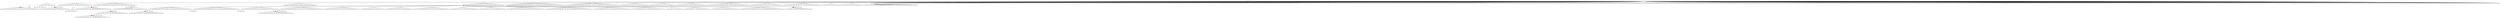 digraph g {
	"54" -> "55";
	"55" [color=indianred1, style=filled, label="18"];
	"53" -> "54";
	"54" [label="30"];
	"53" -> "56";
	"56" [label="5"];
	"50" -> "51";
	"51" [color=indianred1, style=filled, label="21"];
	"49" -> "50";
	"50" [label="12"];
	"46" -> "47";
	"47" [label="6"];
	"45" -> "46";
	"46" [label="34"];
	"45" -> "48";
	"48" [color=indianred1, style=filled, label="33"];
	"44" -> "45";
	"45" [label="45"];
	"39" -> "40";
	"40" [label="29"];
	"33" -> "34";
	"34" [color=indianred1, style=filled, label="3"];
	"32" -> "33";
	"33" [label="36"];
	"31" -> "32";
	"32" [color=indianred1, style=filled, label="40"];
	"30" -> "31";
	"31" [label="3"];
	"27" -> "28";
	"28" [color=indianred1, style=filled, label="19"];
	"26" -> "27";
	"27" [label="2"];
	"18" -> "19";
	"19" [label="10"];
	"16" -> "17";
	"17" [label="17"];
	"11" -> "12";
	"12" [color=indianred1, style=filled, label="9"];
	"10" -> "11";
	"11" [label="16"];
	"5" -> "6";
	"6" [label="43"];
	"5" -> "7";
	"7" [label="22"];
	"5" -> "8";
	"8" [label="11"];
	"5" -> "9";
	"9" [label="27"];
	"5" -> "10";
	"10" [label="9"];
	"5" -> "13";
	"13" [label="48"];
	"5" -> "14";
	"14" [label="35"];
	"5" -> "15";
	"15" [label="20"];
	"5" -> "16";
	"16" [label="47"];
	"5" -> "18";
	"18" [label="39"];
	"5" -> "20";
	"20" [label="25"];
	"5" -> "21";
	"21" [label="42"];
	"5" -> "22";
	"22" [label="50"];
	"5" -> "23";
	"23" [label="1"];
	"5" -> "24";
	"24" [label="32"];
	"5" -> "25";
	"25" [label="24"];
	"5" -> "26";
	"26" [label="19"];
	"5" -> "29";
	"29" [label="8"];
	"5" -> "30";
	"30" [label="40"];
	"4" -> "5";
	"5" [color=indianred1, style=filled, label="14"];
	"2" -> "3";
	"3" [color=indianred1, style=filled, label="44"];
	"1" -> "2";
	"2" [label="13"];
	"0" -> "1";
	"1" [label="44"];
	"0" -> "4";
	"4" [label="14"];
	"0" -> "35";
	"35" [label="37"];
	"0" -> "36";
	"36" [label="46"];
	"0" -> "37";
	"37" [label="4"];
	"0" -> "38";
	"38" [label="38"];
	"0" -> "39";
	"39" [label="31"];
	"0" -> "41";
	"41" [label="49"];
	"0" -> "42";
	"42" [label="23"];
	"0" -> "43";
	"43" [label="28"];
	"0" -> "44";
	"44" [label="33"];
	"0" -> "49";
	"49" [label="21"];
	"0" -> "52";
	"52" [label="26"];
	"0" -> "53";
	"53" [label="18"];
	"0" -> "57";
	"57" [label="41"];
	"0" -> "58";
	"58" [label="15"];
	"0" -> "59";
	"59" [label="7"];
	"0" [label="germline"];
	"0" -> "cell1";
	"cell1" [shape=box];
	"32" -> "cell2";
	"cell2" [shape=box];
	"21" -> "cell3";
	"cell3" [shape=box];
	"13" -> "cell4";
	"cell4" [shape=box];
	"25" -> "cell5";
	"cell5" [shape=box];
	"0" -> "cell6";
	"cell6" [shape=box];
	"1" -> "cell7";
	"cell7" [shape=box];
	"0" -> "cell8";
	"cell8" [shape=box];
	"10" -> "cell9";
	"cell9" [shape=box];
	"20" -> "cell10";
	"cell10" [shape=box];
	"0" -> "cell11";
	"cell11" [shape=box];
	"38" -> "cell12";
	"cell12" [shape=box];
	"15" -> "cell13";
	"cell13" [shape=box];
	"0" -> "cell14";
	"cell14" [shape=box];
	"0" -> "cell15";
	"cell15" [shape=box];
	"0" -> "cell16";
	"cell16" [shape=box];
	"9" -> "cell17";
	"cell17" [shape=box];
	"0" -> "cell18";
	"cell18" [shape=box];
	"0" -> "cell19";
	"cell19" [shape=box];
	"22" -> "cell20";
	"cell20" [shape=box];
	"0" -> "cell21";
	"cell21" [shape=box];
	"0" -> "cell22";
	"cell22" [shape=box];
	"58" -> "cell23";
	"cell23" [shape=box];
	"10" -> "cell24";
	"cell24" [shape=box];
	"50" -> "cell25";
	"cell25" [shape=box];
	"0" -> "cell26";
	"cell26" [shape=box];
	"0" -> "cell27";
	"cell27" [shape=box];
	"38" -> "cell28";
	"cell28" [shape=box];
	"24" -> "cell29";
	"cell29" [shape=box];
	"0" -> "cell30";
	"cell30" [shape=box];
	"3" -> "cell31";
	"cell31" [shape=box];
	"16" -> "cell32";
	"cell32" [shape=box];
	"21" -> "cell33";
	"cell33" [shape=box];
	"0" -> "cell34";
	"cell34" [shape=box];
	"20" -> "cell35";
	"cell35" [shape=box];
	"0" -> "cell36";
	"cell36" [shape=box];
	"0" -> "cell37";
	"cell37" [shape=box];
	"0" -> "cell38";
	"cell38" [shape=box];
	"0" -> "cell39";
	"cell39" [shape=box];
	"23" -> "cell40";
	"cell40" [shape=box];
	"53" -> "cell41";
	"cell41" [shape=box];
	"0" -> "cell42";
	"cell42" [shape=box];
	"0" -> "cell43";
	"cell43" [shape=box];
	"21" -> "cell44";
	"cell44" [shape=box];
	"0" -> "cell45";
	"cell45" [shape=box];
	"0" -> "cell46";
	"cell46" [shape=box];
	"26" -> "cell47";
	"cell47" [shape=box];
	"41" -> "cell48";
	"cell48" [shape=box];
	"25" -> "cell49";
	"cell49" [shape=box];
	"0" -> "cell50";
	"cell50" [shape=box];
	"0" -> "cell51";
	"cell51" [shape=box];
	"1" -> "cell52";
	"cell52" [shape=box];
	"0" -> "cell53";
	"cell53" [shape=box];
	"37" -> "cell54";
	"cell54" [shape=box];
	"0" -> "cell55";
	"cell55" [shape=box];
	"0" -> "cell56";
	"cell56" [shape=box];
	"9" -> "cell57";
	"cell57" [shape=box];
	"0" -> "cell58";
	"cell58" [shape=box];
	"51" -> "cell59";
	"cell59" [shape=box];
	"41" -> "cell60";
	"cell60" [shape=box];
	"15" -> "cell61";
	"cell61" [shape=box];
	"0" -> "cell62";
	"cell62" [shape=box];
	"0" -> "cell63";
	"cell63" [shape=box];
	"14" -> "cell64";
	"cell64" [shape=box];
	"55" -> "cell65";
	"cell65" [shape=box];
	"0" -> "cell66";
	"cell66" [shape=box];
	"0" -> "cell67";
	"cell67" [shape=box];
	"14" -> "cell68";
	"cell68" [shape=box];
	"0" -> "cell69";
	"cell69" [shape=box];
	"16" -> "cell70";
	"cell70" [shape=box];
	"6" -> "cell71";
	"cell71" [shape=box];
	"14" -> "cell72";
	"cell72" [shape=box];
	"20" -> "cell73";
	"cell73" [shape=box];
	"16" -> "cell74";
	"cell74" [shape=box];
	"30" -> "cell75";
	"cell75" [shape=box];
	"0" -> "cell76";
	"cell76" [shape=box];
	"0" -> "cell77";
	"cell77" [shape=box];
	"48" -> "cell78";
	"cell78" [shape=box];
	"0" -> "cell79";
	"cell79" [shape=box];
	"8" -> "cell80";
	"cell80" [shape=box];
	"0" -> "cell81";
	"cell81" [shape=box];
	"24" -> "cell82";
	"cell82" [shape=box];
	"0" -> "cell83";
	"cell83" [shape=box];
	"9" -> "cell84";
	"cell84" [shape=box];
	"0" -> "cell85";
	"cell85" [shape=box];
	"0" -> "cell86";
	"cell86" [shape=box];
	"36" -> "cell87";
	"cell87" [shape=box];
	"25" -> "cell88";
	"cell88" [shape=box];
	"15" -> "cell89";
	"cell89" [shape=box];
	"0" -> "cell90";
	"cell90" [shape=box];
	"0" -> "cell91";
	"cell91" [shape=box];
	"0" -> "cell92";
	"cell92" [shape=box];
	"0" -> "cell93";
	"cell93" [shape=box];
	"0" -> "cell94";
	"cell94" [shape=box];
	"0" -> "cell95";
	"cell95" [shape=box];
	"0" -> "cell96";
	"cell96" [shape=box];
	"0" -> "cell97";
	"cell97" [shape=box];
	"11" -> "cell98";
	"cell98" [shape=box];
	"25" -> "cell99";
	"cell99" [shape=box];
	"0" -> "cell100";
	"cell100" [shape=box];
	"20" -> "cell101";
	"cell101" [shape=box];
	"0" -> "cell102";
	"cell102" [shape=box];
	"8" -> "cell103";
	"cell103" [shape=box];
	"0" -> "cell104";
	"cell104" [shape=box];
	"55" -> "cell105";
	"cell105" [shape=box];
	"7" -> "cell106";
	"cell106" [shape=box];
	"13" -> "cell107";
	"cell107" [shape=box];
	"8" -> "cell108";
	"cell108" [shape=box];
	"0" -> "cell109";
	"cell109" [shape=box];
	"0" -> "cell110";
	"cell110" [shape=box];
	"0" -> "cell111";
	"cell111" [shape=box];
	"0" -> "cell112";
	"cell112" [shape=box];
	"0" -> "cell113";
	"cell113" [shape=box];
	"44" -> "cell114";
	"cell114" [shape=box];
	"41" -> "cell115";
	"cell115" [shape=box];
	"24" -> "cell116";
	"cell116" [shape=box];
	"19" -> "cell117";
	"cell117" [shape=box];
	"41" -> "cell118";
	"cell118" [shape=box];
	"30" -> "cell119";
	"cell119" [shape=box];
	"0" -> "cell120";
	"cell120" [shape=box];
	"36" -> "cell121";
	"cell121" [shape=box];
	"0" -> "cell122";
	"cell122" [shape=box];
	"26" -> "cell123";
	"cell123" [shape=box];
	"0" -> "cell124";
	"cell124" [shape=box];
	"0" -> "cell125";
	"cell125" [shape=box];
	"0" -> "cell126";
	"cell126" [shape=box];
	"0" -> "cell127";
	"cell127" [shape=box];
	"52" -> "cell128";
	"cell128" [shape=box];
	"0" -> "cell129";
	"cell129" [shape=box];
	"22" -> "cell130";
	"cell130" [shape=box];
	"15" -> "cell131";
	"cell131" [shape=box];
	"0" -> "cell132";
	"cell132" [shape=box];
	"0" -> "cell133";
	"cell133" [shape=box];
	"0" -> "cell134";
	"cell134" [shape=box];
	"0" -> "cell135";
	"cell135" [shape=box];
	"18" -> "cell136";
	"cell136" [shape=box];
	"18" -> "cell137";
	"cell137" [shape=box];
	"0" -> "cell138";
	"cell138" [shape=box];
	"37" -> "cell139";
	"cell139" [shape=box];
	"0" -> "cell140";
	"cell140" [shape=box];
	"28" -> "cell141";
	"cell141" [shape=box];
	"0" -> "cell142";
	"cell142" [shape=box];
	"59" -> "cell143";
	"cell143" [shape=box];
	"6" -> "cell144";
	"cell144" [shape=box];
	"55" -> "cell145";
	"cell145" [shape=box];
	"2" -> "cell146";
	"cell146" [shape=box];
	"0" -> "cell147";
	"cell147" [shape=box];
	"10" -> "cell148";
	"cell148" [shape=box];
	"43" -> "cell149";
	"cell149" [shape=box];
	"0" -> "cell150";
	"cell150" [shape=box];
	"38" -> "cell151";
	"cell151" [shape=box];
	"17" -> "cell152";
	"cell152" [shape=box];
	"51" -> "cell153";
	"cell153" [shape=box];
	"38" -> "cell154";
	"cell154" [shape=box];
	"0" -> "cell155";
	"cell155" [shape=box];
	"0" -> "cell156";
	"cell156" [shape=box];
	"0" -> "cell157";
	"cell157" [shape=box];
	"11" -> "cell158";
	"cell158" [shape=box];
	"0" -> "cell159";
	"cell159" [shape=box];
	"0" -> "cell160";
	"cell160" [shape=box];
	"0" -> "cell161";
	"cell161" [shape=box];
	"0" -> "cell162";
	"cell162" [shape=box];
	"51" -> "cell163";
	"cell163" [shape=box];
	"0" -> "cell164";
	"cell164" [shape=box];
	"39" -> "cell165";
	"cell165" [shape=box];
	"0" -> "cell166";
	"cell166" [shape=box];
	"16" -> "cell167";
	"cell167" [shape=box];
	"58" -> "cell168";
	"cell168" [shape=box];
	"0" -> "cell169";
	"cell169" [shape=box];
	"0" -> "cell170";
	"cell170" [shape=box];
	"0" -> "cell171";
	"cell171" [shape=box];
	"30" -> "cell172";
	"cell172" [shape=box];
	"25" -> "cell173";
	"cell173" [shape=box];
	"18" -> "cell174";
	"cell174" [shape=box];
	"0" -> "cell175";
	"cell175" [shape=box];
	"0" -> "cell176";
	"cell176" [shape=box];
	"22" -> "cell177";
	"cell177" [shape=box];
	"0" -> "cell178";
	"cell178" [shape=box];
	"35" -> "cell179";
	"cell179" [shape=box];
	"45" -> "cell180";
	"cell180" [shape=box];
	"0" -> "cell181";
	"cell181" [shape=box];
	"0" -> "cell182";
	"cell182" [shape=box];
	"43" -> "cell183";
	"cell183" [shape=box];
	"36" -> "cell184";
	"cell184" [shape=box];
	"0" -> "cell185";
	"cell185" [shape=box];
	"0" -> "cell186";
	"cell186" [shape=box];
	"0" -> "cell187";
	"cell187" [shape=box];
	"42" -> "cell188";
	"cell188" [shape=box];
	"28" -> "cell189";
	"cell189" [shape=box];
	"0" -> "cell190";
	"cell190" [shape=box];
	"0" -> "cell191";
	"cell191" [shape=box];
	"0" -> "cell192";
	"cell192" [shape=box];
	"0" -> "cell193";
	"cell193" [shape=box];
	"0" -> "cell194";
	"cell194" [shape=box];
	"0" -> "cell195";
	"cell195" [shape=box];
	"0" -> "cell196";
	"cell196" [shape=box];
	"0" -> "cell197";
	"cell197" [shape=box];
	"49" -> "cell198";
	"cell198" [shape=box];
	"10" -> "cell199";
	"cell199" [shape=box];
	"9" -> "cell200";
	"cell200" [shape=box];
	"4" -> "cell201";
	"cell201" [shape=box];
	"0" -> "cell202";
	"cell202" [shape=box];
	"0" -> "cell203";
	"cell203" [shape=box];
	"0" -> "cell204";
	"cell204" [shape=box];
	"0" -> "cell205";
	"cell205" [shape=box];
	"0" -> "cell206";
	"cell206" [shape=box];
	"41" -> "cell207";
	"cell207" [shape=box];
	"34" -> "cell208";
	"cell208" [shape=box];
	"0" -> "cell209";
	"cell209" [shape=box];
	"0" -> "cell210";
	"cell210" [shape=box];
	"14" -> "cell211";
	"cell211" [shape=box];
	"0" -> "cell212";
	"cell212" [shape=box];
	"59" -> "cell213";
	"cell213" [shape=box];
	"43" -> "cell214";
	"cell214" [shape=box];
	"0" -> "cell215";
	"cell215" [shape=box];
	"10" -> "cell216";
	"cell216" [shape=box];
	"0" -> "cell217";
	"cell217" [shape=box];
	"35" -> "cell218";
	"cell218" [shape=box];
	"55" -> "cell219";
	"cell219" [shape=box];
	"18" -> "cell220";
	"cell220" [shape=box];
	"0" -> "cell221";
	"cell221" [shape=box];
	"14" -> "cell222";
	"cell222" [shape=box];
	"0" -> "cell223";
	"cell223" [shape=box];
	"29" -> "cell224";
	"cell224" [shape=box];
	"0" -> "cell225";
	"cell225" [shape=box];
	"0" -> "cell226";
	"cell226" [shape=box];
	"6" -> "cell227";
	"cell227" [shape=box];
	"43" -> "cell228";
	"cell228" [shape=box];
	"20" -> "cell229";
	"cell229" [shape=box];
	"0" -> "cell230";
	"cell230" [shape=box];
	"10" -> "cell231";
	"cell231" [shape=box];
	"0" -> "cell232";
	"cell232" [shape=box];
	"6" -> "cell233";
	"cell233" [shape=box];
	"0" -> "cell234";
	"cell234" [shape=box];
	"0" -> "cell235";
	"cell235" [shape=box];
	"52" -> "cell236";
	"cell236" [shape=box];
	"8" -> "cell237";
	"cell237" [shape=box];
	"0" -> "cell238";
	"cell238" [shape=box];
	"0" -> "cell239";
	"cell239" [shape=box];
	"0" -> "cell240";
	"cell240" [shape=box];
	"0" -> "cell241";
	"cell241" [shape=box];
	"0" -> "cell242";
	"cell242" [shape=box];
	"48" -> "cell243";
	"cell243" [shape=box];
	"47" -> "cell244";
	"cell244" [shape=box];
	"15" -> "cell245";
	"cell245" [shape=box];
	"39" -> "cell246";
	"cell246" [shape=box];
	"0" -> "cell247";
	"cell247" [shape=box];
	"0" -> "cell248";
	"cell248" [shape=box];
	"57" -> "cell249";
	"cell249" [shape=box];
	"59" -> "cell250";
	"cell250" [shape=box];
	"0" -> "cell251";
	"cell251" [shape=box];
	"50" -> "cell252";
	"cell252" [shape=box];
	"0" -> "cell253";
	"cell253" [shape=box];
	"53" -> "cell254";
	"cell254" [shape=box];
	"0" -> "cell255";
	"cell255" [shape=box];
	"0" -> "cell256";
	"cell256" [shape=box];
	"8" -> "cell257";
	"cell257" [shape=box];
	"34" -> "cell258";
	"cell258" [shape=box];
	"0" -> "cell259";
	"cell259" [shape=box];
	"58" -> "cell260";
	"cell260" [shape=box];
	"0" -> "cell261";
	"cell261" [shape=box];
	"0" -> "cell262";
	"cell262" [shape=box];
	"0" -> "cell263";
	"cell263" [shape=box];
	"0" -> "cell264";
	"cell264" [shape=box];
	"0" -> "cell265";
	"cell265" [shape=box];
	"52" -> "cell266";
	"cell266" [shape=box];
	"30" -> "cell267";
	"cell267" [shape=box];
	"0" -> "cell268";
	"cell268" [shape=box];
	"0" -> "cell269";
	"cell269" [shape=box];
	"0" -> "cell270";
	"cell270" [shape=box];
	"0" -> "cell271";
	"cell271" [shape=box];
	"0" -> "cell272";
	"cell272" [shape=box];
	"0" -> "cell273";
	"cell273" [shape=box];
	"0" -> "cell274";
	"cell274" [shape=box];
	"52" -> "cell275";
	"cell275" [shape=box];
	"0" -> "cell276";
	"cell276" [shape=box];
	"0" -> "cell277";
	"cell277" [shape=box];
	"0" -> "cell278";
	"cell278" [shape=box];
	"0" -> "cell279";
	"cell279" [shape=box];
	"0" -> "cell280";
	"cell280" [shape=box];
	"35" -> "cell281";
	"cell281" [shape=box];
	"0" -> "cell282";
	"cell282" [shape=box];
	"0" -> "cell283";
	"cell283" [shape=box];
	"44" -> "cell284";
	"cell284" [shape=box];
	"0" -> "cell285";
	"cell285" [shape=box];
	"52" -> "cell286";
	"cell286" [shape=box];
	"41" -> "cell287";
	"cell287" [shape=box];
	"4" -> "cell288";
	"cell288" [shape=box];
	"24" -> "cell289";
	"cell289" [shape=box];
	"0" -> "cell290";
	"cell290" [shape=box];
	"0" -> "cell291";
	"cell291" [shape=box];
	"32" -> "cell292";
	"cell292" [shape=box];
	"58" -> "cell293";
	"cell293" [shape=box];
	"0" -> "cell294";
	"cell294" [shape=box];
	"0" -> "cell295";
	"cell295" [shape=box];
	"0" -> "cell296";
	"cell296" [shape=box];
	"55" -> "cell297";
	"cell297" [shape=box];
	"21" -> "cell298";
	"cell298" [shape=box];
	"0" -> "cell299";
	"cell299" [shape=box];
	"0" -> "cell300";
	"cell300" [shape=box];
	"49" -> "cell301";
	"cell301" [shape=box];
	"0" -> "cell302";
	"cell302" [shape=box];
	"0" -> "cell303";
	"cell303" [shape=box];
	"38" -> "cell304";
	"cell304" [shape=box];
	"51" -> "cell305";
	"cell305" [shape=box];
	"56" -> "cell306";
	"cell306" [shape=box];
	"0" -> "cell307";
	"cell307" [shape=box];
	"0" -> "cell308";
	"cell308" [shape=box];
	"9" -> "cell309";
	"cell309" [shape=box];
	"0" -> "cell310";
	"cell310" [shape=box];
	"0" -> "cell311";
	"cell311" [shape=box];
	"27" -> "cell312";
	"cell312" [shape=box];
	"58" -> "cell313";
	"cell313" [shape=box];
	"36" -> "cell314";
	"cell314" [shape=box];
	"0" -> "cell315";
	"cell315" [shape=box];
	"0" -> "cell316";
	"cell316" [shape=box];
	"0" -> "cell317";
	"cell317" [shape=box];
	"48" -> "cell318";
	"cell318" [shape=box];
	"56" -> "cell319";
	"cell319" [shape=box];
	"0" -> "cell320";
	"cell320" [shape=box];
	"18" -> "cell321";
	"cell321" [shape=box];
	"0" -> "cell322";
	"cell322" [shape=box];
	"0" -> "cell323";
	"cell323" [shape=box];
	"0" -> "cell324";
	"cell324" [shape=box];
	"3" -> "cell325";
	"cell325" [shape=box];
	"0" -> "cell326";
	"cell326" [shape=box];
	"30" -> "cell327";
	"cell327" [shape=box];
	"0" -> "cell328";
	"cell328" [shape=box];
	"58" -> "cell329";
	"cell329" [shape=box];
	"44" -> "cell330";
	"cell330" [shape=box];
	"29" -> "cell331";
	"cell331" [shape=box];
	"22" -> "cell332";
	"cell332" [shape=box];
	"0" -> "cell333";
	"cell333" [shape=box];
	"22" -> "cell334";
	"cell334" [shape=box];
	"0" -> "cell335";
	"cell335" [shape=box];
	"3" -> "cell336";
	"cell336" [shape=box];
	"0" -> "cell337";
	"cell337" [shape=box];
	"0" -> "cell338";
	"cell338" [shape=box];
	"0" -> "cell339";
	"cell339" [shape=box];
	"0" -> "cell340";
	"cell340" [shape=box];
	"0" -> "cell341";
	"cell341" [shape=box];
	"0" -> "cell342";
	"cell342" [shape=box];
	"0" -> "cell343";
	"cell343" [shape=box];
	"0" -> "cell344";
	"cell344" [shape=box];
	"0" -> "cell345";
	"cell345" [shape=box];
	"0" -> "cell346";
	"cell346" [shape=box];
	"15" -> "cell347";
	"cell347" [shape=box];
	"0" -> "cell348";
	"cell348" [shape=box];
	"21" -> "cell349";
	"cell349" [shape=box];
	"0" -> "cell350";
	"cell350" [shape=box];
	"13" -> "cell351";
	"cell351" [shape=box];
	"29" -> "cell352";
	"cell352" [shape=box];
	"48" -> "cell353";
	"cell353" [shape=box];
	"0" -> "cell354";
	"cell354" [shape=box];
	"0" -> "cell355";
	"cell355" [shape=box];
	"0" -> "cell356";
	"cell356" [shape=box];
	"20" -> "cell357";
	"cell357" [shape=box];
	"0" -> "cell358";
	"cell358" [shape=box];
	"27" -> "cell359";
	"cell359" [shape=box];
	"0" -> "cell360";
	"cell360" [shape=box];
	"0" -> "cell361";
	"cell361" [shape=box];
	"0" -> "cell362";
	"cell362" [shape=box];
	"0" -> "cell363";
	"cell363" [shape=box];
	"0" -> "cell364";
	"cell364" [shape=box];
	"35" -> "cell365";
	"cell365" [shape=box];
	"49" -> "cell366";
	"cell366" [shape=box];
	"0" -> "cell367";
	"cell367" [shape=box];
	"0" -> "cell368";
	"cell368" [shape=box];
	"0" -> "cell369";
	"cell369" [shape=box];
	"48" -> "cell370";
	"cell370" [shape=box];
	"55" -> "cell371";
	"cell371" [shape=box];
	"35" -> "cell372";
	"cell372" [shape=box];
	"49" -> "cell373";
	"cell373" [shape=box];
	"0" -> "cell374";
	"cell374" [shape=box];
	"45" -> "cell375";
	"cell375" [shape=box];
	"55" -> "cell376";
	"cell376" [shape=box];
	"0" -> "cell377";
	"cell377" [shape=box];
	"0" -> "cell378";
	"cell378" [shape=box];
	"0" -> "cell379";
	"cell379" [shape=box];
	"0" -> "cell380";
	"cell380" [shape=box];
	"0" -> "cell381";
	"cell381" [shape=box];
	"0" -> "cell382";
	"cell382" [shape=box];
	"0" -> "cell383";
	"cell383" [shape=box];
	"0" -> "cell384";
	"cell384" [shape=box];
	"0" -> "cell385";
	"cell385" [shape=box];
	"33" -> "cell386";
	"cell386" [shape=box];
	"0" -> "cell387";
	"cell387" [shape=box];
	"6" -> "cell388";
	"cell388" [shape=box];
	"0" -> "cell389";
	"cell389" [shape=box];
	"49" -> "cell390";
	"cell390" [shape=box];
	"0" -> "cell391";
	"cell391" [shape=box];
	"0" -> "cell392";
	"cell392" [shape=box];
	"0" -> "cell393";
	"cell393" [shape=box];
	"0" -> "cell394";
	"cell394" [shape=box];
	"0" -> "cell395";
	"cell395" [shape=box];
	"0" -> "cell396";
	"cell396" [shape=box];
	"0" -> "cell397";
	"cell397" [shape=box];
	"18" -> "cell398";
	"cell398" [shape=box];
	"0" -> "cell399";
	"cell399" [shape=box];
	"0" -> "cell400";
	"cell400" [shape=box];
	"51" -> "cell401";
	"cell401" [shape=box];
	"3" -> "cell402";
	"cell402" [shape=box];
	"29" -> "cell403";
	"cell403" [shape=box];
	"9" -> "cell404";
	"cell404" [shape=box];
	"0" -> "cell405";
	"cell405" [shape=box];
	"12" -> "cell406";
	"cell406" [shape=box];
	"37" -> "cell407";
	"cell407" [shape=box];
	"0" -> "cell408";
	"cell408" [shape=box];
	"0" -> "cell409";
	"cell409" [shape=box];
	"0" -> "cell410";
	"cell410" [shape=box];
	"48" -> "cell411";
	"cell411" [shape=box];
	"6" -> "cell412";
	"cell412" [shape=box];
	"0" -> "cell413";
	"cell413" [shape=box];
	"38" -> "cell414";
	"cell414" [shape=box];
	"0" -> "cell415";
	"cell415" [shape=box];
	"18" -> "cell416";
	"cell416" [shape=box];
	"0" -> "cell417";
	"cell417" [shape=box];
	"15" -> "cell418";
	"cell418" [shape=box];
	"53" -> "cell419";
	"cell419" [shape=box];
	"0" -> "cell420";
	"cell420" [shape=box];
	"0" -> "cell421";
	"cell421" [shape=box];
	"0" -> "cell422";
	"cell422" [shape=box];
	"1" -> "cell423";
	"cell423" [shape=box];
	"0" -> "cell424";
	"cell424" [shape=box];
	"0" -> "cell425";
	"cell425" [shape=box];
	"0" -> "cell426";
	"cell426" [shape=box];
	"0" -> "cell427";
	"cell427" [shape=box];
	"0" -> "cell428";
	"cell428" [shape=box];
	"0" -> "cell429";
	"cell429" [shape=box];
	"16" -> "cell430";
	"cell430" [shape=box];
	"0" -> "cell431";
	"cell431" [shape=box];
	"0" -> "cell432";
	"cell432" [shape=box];
	"35" -> "cell433";
	"cell433" [shape=box];
	"16" -> "cell434";
	"cell434" [shape=box];
	"0" -> "cell435";
	"cell435" [shape=box];
	"35" -> "cell436";
	"cell436" [shape=box];
	"59" -> "cell437";
	"cell437" [shape=box];
	"1" -> "cell438";
	"cell438" [shape=box];
	"0" -> "cell439";
	"cell439" [shape=box];
	"0" -> "cell440";
	"cell440" [shape=box];
	"43" -> "cell441";
	"cell441" [shape=box];
	"0" -> "cell442";
	"cell442" [shape=box];
	"0" -> "cell443";
	"cell443" [shape=box];
	"8" -> "cell444";
	"cell444" [shape=box];
	"3" -> "cell445";
	"cell445" [shape=box];
	"0" -> "cell446";
	"cell446" [shape=box];
	"34" -> "cell447";
	"cell447" [shape=box];
	"0" -> "cell448";
	"cell448" [shape=box];
	"57" -> "cell449";
	"cell449" [shape=box];
	"41" -> "cell450";
	"cell450" [shape=box];
	"43" -> "cell451";
	"cell451" [shape=box];
	"36" -> "cell452";
	"cell452" [shape=box];
	"42" -> "cell453";
	"cell453" [shape=box];
	"43" -> "cell454";
	"cell454" [shape=box];
	"0" -> "cell455";
	"cell455" [shape=box];
	"7" -> "cell456";
	"cell456" [shape=box];
	"6" -> "cell457";
	"cell457" [shape=box];
	"26" -> "cell458";
	"cell458" [shape=box];
	"0" -> "cell459";
	"cell459" [shape=box];
	"35" -> "cell460";
	"cell460" [shape=box];
	"32" -> "cell461";
	"cell461" [shape=box];
	"0" -> "cell462";
	"cell462" [shape=box];
	"0" -> "cell463";
	"cell463" [shape=box];
	"0" -> "cell464";
	"cell464" [shape=box];
	"0" -> "cell465";
	"cell465" [shape=box];
	"0" -> "cell466";
	"cell466" [shape=box];
	"48" -> "cell467";
	"cell467" [shape=box];
	"41" -> "cell468";
	"cell468" [shape=box];
	"0" -> "cell469";
	"cell469" [shape=box];
	"57" -> "cell470";
	"cell470" [shape=box];
	"0" -> "cell471";
	"cell471" [shape=box];
	"0" -> "cell472";
	"cell472" [shape=box];
	"6" -> "cell473";
	"cell473" [shape=box];
	"0" -> "cell474";
	"cell474" [shape=box];
	"39" -> "cell475";
	"cell475" [shape=box];
	"51" -> "cell476";
	"cell476" [shape=box];
	"0" -> "cell477";
	"cell477" [shape=box];
	"12" -> "cell478";
	"cell478" [shape=box];
	"0" -> "cell479";
	"cell479" [shape=box];
	"12" -> "cell480";
	"cell480" [shape=box];
	"0" -> "cell481";
	"cell481" [shape=box];
	"42" -> "cell482";
	"cell482" [shape=box];
	"0" -> "cell483";
	"cell483" [shape=box];
	"15" -> "cell484";
	"cell484" [shape=box];
	"48" -> "cell485";
	"cell485" [shape=box];
	"0" -> "cell486";
	"cell486" [shape=box];
	"35" -> "cell487";
	"cell487" [shape=box];
	"29" -> "cell488";
	"cell488" [shape=box];
	"0" -> "cell489";
	"cell489" [shape=box];
	"7" -> "cell490";
	"cell490" [shape=box];
	"9" -> "cell491";
	"cell491" [shape=box];
	"10" -> "cell492";
	"cell492" [shape=box];
	"34" -> "cell493";
	"cell493" [shape=box];
	"34" -> "cell494";
	"cell494" [shape=box];
	"38" -> "cell495";
	"cell495" [shape=box];
	"0" -> "cell496";
	"cell496" [shape=box];
	"0" -> "cell497";
	"cell497" [shape=box];
	"19" -> "cell498";
	"cell498" [shape=box];
	"4" -> "cell499";
	"cell499" [shape=box];
	"0" -> "cell500";
	"cell500" [shape=box];
	"0" -> "cell501";
	"cell501" [shape=box];
	"44" -> "cell502";
	"cell502" [shape=box];
	"0" -> "cell503";
	"cell503" [shape=box];
	"38" -> "cell504";
	"cell504" [shape=box];
	"0" -> "cell505";
	"cell505" [shape=box];
	"0" -> "cell506";
	"cell506" [shape=box];
	"10" -> "cell507";
	"cell507" [shape=box];
	"0" -> "cell508";
	"cell508" [shape=box];
	"0" -> "cell509";
	"cell509" [shape=box];
	"13" -> "cell510";
	"cell510" [shape=box];
	"0" -> "cell511";
	"cell511" [shape=box];
	"0" -> "cell512";
	"cell512" [shape=box];
	"0" -> "cell513";
	"cell513" [shape=box];
	"9" -> "cell514";
	"cell514" [shape=box];
	"0" -> "cell515";
	"cell515" [shape=box];
	"8" -> "cell516";
	"cell516" [shape=box];
	"0" -> "cell517";
	"cell517" [shape=box];
	"0" -> "cell518";
	"cell518" [shape=box];
	"0" -> "cell519";
	"cell519" [shape=box];
	"0" -> "cell520";
	"cell520" [shape=box];
	"0" -> "cell521";
	"cell521" [shape=box];
	"36" -> "cell522";
	"cell522" [shape=box];
	"7" -> "cell523";
	"cell523" [shape=box];
	"1" -> "cell524";
	"cell524" [shape=box];
	"28" -> "cell525";
	"cell525" [shape=box];
	"0" -> "cell526";
	"cell526" [shape=box];
	"15" -> "cell527";
	"cell527" [shape=box];
	"0" -> "cell528";
	"cell528" [shape=box];
	"12" -> "cell529";
	"cell529" [shape=box];
	"4" -> "cell530";
	"cell530" [shape=box];
	"0" -> "cell531";
	"cell531" [shape=box];
	"9" -> "cell532";
	"cell532" [shape=box];
	"0" -> "cell533";
	"cell533" [shape=box];
	"7" -> "cell534";
	"cell534" [shape=box];
	"0" -> "cell535";
	"cell535" [shape=box];
	"0" -> "cell536";
	"cell536" [shape=box];
	"14" -> "cell537";
	"cell537" [shape=box];
	"0" -> "cell538";
	"cell538" [shape=box];
	"0" -> "cell539";
	"cell539" [shape=box];
	"0" -> "cell540";
	"cell540" [shape=box];
	"0" -> "cell541";
	"cell541" [shape=box];
	"47" -> "cell542";
	"cell542" [shape=box];
	"0" -> "cell543";
	"cell543" [shape=box];
	"0" -> "cell544";
	"cell544" [shape=box];
	"0" -> "cell545";
	"cell545" [shape=box];
	"21" -> "cell546";
	"cell546" [shape=box];
	"0" -> "cell547";
	"cell547" [shape=box];
	"0" -> "cell548";
	"cell548" [shape=box];
	"0" -> "cell549";
	"cell549" [shape=box];
	"0" -> "cell550";
	"cell550" [shape=box];
	"0" -> "cell551";
	"cell551" [shape=box];
	"0" -> "cell552";
	"cell552" [shape=box];
	"26" -> "cell553";
	"cell553" [shape=box];
	"24" -> "cell554";
	"cell554" [shape=box];
	"18" -> "cell555";
	"cell555" [shape=box];
	"0" -> "cell556";
	"cell556" [shape=box];
	"37" -> "cell557";
	"cell557" [shape=box];
	"0" -> "cell558";
	"cell558" [shape=box];
	"0" -> "cell559";
	"cell559" [shape=box];
	"0" -> "cell560";
	"cell560" [shape=box];
	"0" -> "cell561";
	"cell561" [shape=box];
	"29" -> "cell562";
	"cell562" [shape=box];
	"0" -> "cell563";
	"cell563" [shape=box];
	"8" -> "cell564";
	"cell564" [shape=box];
	"29" -> "cell565";
	"cell565" [shape=box];
	"20" -> "cell566";
	"cell566" [shape=box];
	"40" -> "cell567";
	"cell567" [shape=box];
	"0" -> "cell568";
	"cell568" [shape=box];
	"0" -> "cell569";
	"cell569" [shape=box];
	"0" -> "cell570";
	"cell570" [shape=box];
	"0" -> "cell571";
	"cell571" [shape=box];
	"0" -> "cell572";
	"cell572" [shape=box];
	"29" -> "cell573";
	"cell573" [shape=box];
	"55" -> "cell574";
	"cell574" [shape=box];
	"35" -> "cell575";
	"cell575" [shape=box];
	"0" -> "cell576";
	"cell576" [shape=box];
	"20" -> "cell577";
	"cell577" [shape=box];
	"40" -> "cell578";
	"cell578" [shape=box];
	"24" -> "cell579";
	"cell579" [shape=box];
	"0" -> "cell580";
	"cell580" [shape=box];
	"26" -> "cell581";
	"cell581" [shape=box];
	"48" -> "cell582";
	"cell582" [shape=box];
	"39" -> "cell583";
	"cell583" [shape=box];
	"0" -> "cell584";
	"cell584" [shape=box];
	"29" -> "cell585";
	"cell585" [shape=box];
	"0" -> "cell586";
	"cell586" [shape=box];
	"0" -> "cell587";
	"cell587" [shape=box];
	"0" -> "cell588";
	"cell588" [shape=box];
	"0" -> "cell589";
	"cell589" [shape=box];
	"0" -> "cell590";
	"cell590" [shape=box];
	"59" -> "cell591";
	"cell591" [shape=box];
	"0" -> "cell592";
	"cell592" [shape=box];
	"20" -> "cell593";
	"cell593" [shape=box];
	"26" -> "cell594";
	"cell594" [shape=box];
	"0" -> "cell595";
	"cell595" [shape=box];
	"0" -> "cell596";
	"cell596" [shape=box];
	"29" -> "cell597";
	"cell597" [shape=box];
	"0" -> "cell598";
	"cell598" [shape=box];
	"0" -> "cell599";
	"cell599" [shape=box];
	"0" -> "cell600";
	"cell600" [shape=box];
	"35" -> "cell601";
	"cell601" [shape=box];
	"0" -> "cell602";
	"cell602" [shape=box];
	"35" -> "cell603";
	"cell603" [shape=box];
	"0" -> "cell604";
	"cell604" [shape=box];
	"0" -> "cell605";
	"cell605" [shape=box];
	"0" -> "cell606";
	"cell606" [shape=box];
	"0" -> "cell607";
	"cell607" [shape=box];
	"0" -> "cell608";
	"cell608" [shape=box];
	"57" -> "cell609";
	"cell609" [shape=box];
	"9" -> "cell610";
	"cell610" [shape=box];
	"23" -> "cell611";
	"cell611" [shape=box];
	"9" -> "cell612";
	"cell612" [shape=box];
	"57" -> "cell613";
	"cell613" [shape=box];
	"0" -> "cell614";
	"cell614" [shape=box];
	"58" -> "cell615";
	"cell615" [shape=box];
	"44" -> "cell616";
	"cell616" [shape=box];
	"0" -> "cell617";
	"cell617" [shape=box];
	"0" -> "cell618";
	"cell618" [shape=box];
	"10" -> "cell619";
	"cell619" [shape=box];
	"0" -> "cell620";
	"cell620" [shape=box];
	"0" -> "cell621";
	"cell621" [shape=box];
	"0" -> "cell622";
	"cell622" [shape=box];
	"0" -> "cell623";
	"cell623" [shape=box];
	"28" -> "cell624";
	"cell624" [shape=box];
	"35" -> "cell625";
	"cell625" [shape=box];
	"0" -> "cell626";
	"cell626" [shape=box];
	"0" -> "cell627";
	"cell627" [shape=box];
	"37" -> "cell628";
	"cell628" [shape=box];
	"16" -> "cell629";
	"cell629" [shape=box];
	"0" -> "cell630";
	"cell630" [shape=box];
	"0" -> "cell631";
	"cell631" [shape=box];
	"0" -> "cell632";
	"cell632" [shape=box];
	"0" -> "cell633";
	"cell633" [shape=box];
	"0" -> "cell634";
	"cell634" [shape=box];
	"4" -> "cell635";
	"cell635" [shape=box];
	"1" -> "cell636";
	"cell636" [shape=box];
	"0" -> "cell637";
	"cell637" [shape=box];
	"41" -> "cell638";
	"cell638" [shape=box];
	"29" -> "cell639";
	"cell639" [shape=box];
	"15" -> "cell640";
	"cell640" [shape=box];
	"0" -> "cell641";
	"cell641" [shape=box];
	"28" -> "cell642";
	"cell642" [shape=box];
	"0" -> "cell643";
	"cell643" [shape=box];
	"14" -> "cell644";
	"cell644" [shape=box];
	"0" -> "cell645";
	"cell645" [shape=box];
	"0" -> "cell646";
	"cell646" [shape=box];
	"0" -> "cell647";
	"cell647" [shape=box];
	"0" -> "cell648";
	"cell648" [shape=box];
	"0" -> "cell649";
	"cell649" [shape=box];
	"55" -> "cell650";
	"cell650" [shape=box];
	"0" -> "cell651";
	"cell651" [shape=box];
	"1" -> "cell652";
	"cell652" [shape=box];
	"32" -> "cell653";
	"cell653" [shape=box];
	"0" -> "cell654";
	"cell654" [shape=box];
	"25" -> "cell655";
	"cell655" [shape=box];
	"1" -> "cell656";
	"cell656" [shape=box];
	"35" -> "cell657";
	"cell657" [shape=box];
	"0" -> "cell658";
	"cell658" [shape=box];
	"0" -> "cell659";
	"cell659" [shape=box];
	"41" -> "cell660";
	"cell660" [shape=box];
	"30" -> "cell661";
	"cell661" [shape=box];
	"52" -> "cell662";
	"cell662" [shape=box];
	"0" -> "cell663";
	"cell663" [shape=box];
	"4" -> "cell664";
	"cell664" [shape=box];
	"1" -> "cell665";
	"cell665" [shape=box];
	"0" -> "cell666";
	"cell666" [shape=box];
	"28" -> "cell667";
	"cell667" [shape=box];
	"51" -> "cell668";
	"cell668" [shape=box];
	"24" -> "cell669";
	"cell669" [shape=box];
	"1" -> "cell670";
	"cell670" [shape=box];
	"58" -> "cell671";
	"cell671" [shape=box];
	"18" -> "cell672";
	"cell672" [shape=box];
	"0" -> "cell673";
	"cell673" [shape=box];
	"10" -> "cell674";
	"cell674" [shape=box];
	"24" -> "cell675";
	"cell675" [shape=box];
	"14" -> "cell676";
	"cell676" [shape=box];
	"36" -> "cell677";
	"cell677" [shape=box];
	"0" -> "cell678";
	"cell678" [shape=box];
	"0" -> "cell679";
	"cell679" [shape=box];
	"7" -> "cell680";
	"cell680" [shape=box];
	"21" -> "cell681";
	"cell681" [shape=box];
	"35" -> "cell682";
	"cell682" [shape=box];
	"20" -> "cell683";
	"cell683" [shape=box];
	"0" -> "cell684";
	"cell684" [shape=box];
	"25" -> "cell685";
	"cell685" [shape=box];
	"4" -> "cell686";
	"cell686" [shape=box];
	"0" -> "cell687";
	"cell687" [shape=box];
	"0" -> "cell688";
	"cell688" [shape=box];
	"42" -> "cell689";
	"cell689" [shape=box];
	"24" -> "cell690";
	"cell690" [shape=box];
	"35" -> "cell691";
	"cell691" [shape=box];
	"57" -> "cell692";
	"cell692" [shape=box];
	"14" -> "cell693";
	"cell693" [shape=box];
	"53" -> "cell694";
	"cell694" [shape=box];
	"0" -> "cell695";
	"cell695" [shape=box];
	"4" -> "cell696";
	"cell696" [shape=box];
	"6" -> "cell697";
	"cell697" [shape=box];
	"0" -> "cell698";
	"cell698" [shape=box];
	"0" -> "cell699";
	"cell699" [shape=box];
	"47" -> "cell700";
	"cell700" [shape=box];
	"0" -> "cell701";
	"cell701" [shape=box];
	"0" -> "cell702";
	"cell702" [shape=box];
	"0" -> "cell703";
	"cell703" [shape=box];
	"0" -> "cell704";
	"cell704" [shape=box];
	"0" -> "cell705";
	"cell705" [shape=box];
	"0" -> "cell706";
	"cell706" [shape=box];
	"0" -> "cell707";
	"cell707" [shape=box];
	"16" -> "cell708";
	"cell708" [shape=box];
	"0" -> "cell709";
	"cell709" [shape=box];
	"25" -> "cell710";
	"cell710" [shape=box];
	"0" -> "cell711";
	"cell711" [shape=box];
	"0" -> "cell712";
	"cell712" [shape=box];
	"0" -> "cell713";
	"cell713" [shape=box];
	"18" -> "cell714";
	"cell714" [shape=box];
	"0" -> "cell715";
	"cell715" [shape=box];
	"12" -> "cell716";
	"cell716" [shape=box];
	"0" -> "cell717";
	"cell717" [shape=box];
	"0" -> "cell718";
	"cell718" [shape=box];
	"0" -> "cell719";
	"cell719" [shape=box];
	"0" -> "cell720";
	"cell720" [shape=box];
	"0" -> "cell721";
	"cell721" [shape=box];
	"13" -> "cell722";
	"cell722" [shape=box];
	"49" -> "cell723";
	"cell723" [shape=box];
	"32" -> "cell724";
	"cell724" [shape=box];
	"57" -> "cell725";
	"cell725" [shape=box];
	"33" -> "cell726";
	"cell726" [shape=box];
	"4" -> "cell727";
	"cell727" [shape=box];
	"0" -> "cell728";
	"cell728" [shape=box];
	"52" -> "cell729";
	"cell729" [shape=box];
	"0" -> "cell730";
	"cell730" [shape=box];
	"0" -> "cell731";
	"cell731" [shape=box];
	"0" -> "cell732";
	"cell732" [shape=box];
	"0" -> "cell733";
	"cell733" [shape=box];
	"0" -> "cell734";
	"cell734" [shape=box];
	"6" -> "cell735";
	"cell735" [shape=box];
	"0" -> "cell736";
	"cell736" [shape=box];
	"0" -> "cell737";
	"cell737" [shape=box];
	"1" -> "cell738";
	"cell738" [shape=box];
	"33" -> "cell739";
	"cell739" [shape=box];
	"0" -> "cell740";
	"cell740" [shape=box];
	"0" -> "cell741";
	"cell741" [shape=box];
	"0" -> "cell742";
	"cell742" [shape=box];
	"48" -> "cell743";
	"cell743" [shape=box];
	"0" -> "cell744";
	"cell744" [shape=box];
	"18" -> "cell745";
	"cell745" [shape=box];
	"36" -> "cell746";
	"cell746" [shape=box];
	"0" -> "cell747";
	"cell747" [shape=box];
	"0" -> "cell748";
	"cell748" [shape=box];
	"37" -> "cell749";
	"cell749" [shape=box];
	"0" -> "cell750";
	"cell750" [shape=box];
	"0" -> "cell751";
	"cell751" [shape=box];
	"0" -> "cell752";
	"cell752" [shape=box];
	"0" -> "cell753";
	"cell753" [shape=box];
	"0" -> "cell754";
	"cell754" [shape=box];
	"0" -> "cell755";
	"cell755" [shape=box];
	"57" -> "cell756";
	"cell756" [shape=box];
	"41" -> "cell757";
	"cell757" [shape=box];
	"43" -> "cell758";
	"cell758" [shape=box];
	"0" -> "cell759";
	"cell759" [shape=box];
	"0" -> "cell760";
	"cell760" [shape=box];
	"4" -> "cell761";
	"cell761" [shape=box];
	"0" -> "cell762";
	"cell762" [shape=box];
	"0" -> "cell763";
	"cell763" [shape=box];
	"22" -> "cell764";
	"cell764" [shape=box];
	"37" -> "cell765";
	"cell765" [shape=box];
	"0" -> "cell766";
	"cell766" [shape=box];
	"0" -> "cell767";
	"cell767" [shape=box];
	"0" -> "cell768";
	"cell768" [shape=box];
	"0" -> "cell769";
	"cell769" [shape=box];
	"4" -> "cell770";
	"cell770" [shape=box];
	"37" -> "cell771";
	"cell771" [shape=box];
	"0" -> "cell772";
	"cell772" [shape=box];
	"0" -> "cell773";
	"cell773" [shape=box];
	"0" -> "cell774";
	"cell774" [shape=box];
	"32" -> "cell775";
	"cell775" [shape=box];
	"51" -> "cell776";
	"cell776" [shape=box];
	"0" -> "cell777";
	"cell777" [shape=box];
	"0" -> "cell778";
	"cell778" [shape=box];
	"0" -> "cell779";
	"cell779" [shape=box];
	"15" -> "cell780";
	"cell780" [shape=box];
	"0" -> "cell781";
	"cell781" [shape=box];
	"26" -> "cell782";
	"cell782" [shape=box];
	"32" -> "cell783";
	"cell783" [shape=box];
	"3" -> "cell784";
	"cell784" [shape=box];
	"0" -> "cell785";
	"cell785" [shape=box];
	"13" -> "cell786";
	"cell786" [shape=box];
	"0" -> "cell787";
	"cell787" [shape=box];
	"0" -> "cell788";
	"cell788" [shape=box];
	"0" -> "cell789";
	"cell789" [shape=box];
	"0" -> "cell790";
	"cell790" [shape=box];
	"0" -> "cell791";
	"cell791" [shape=box];
	"0" -> "cell792";
	"cell792" [shape=box];
	"22" -> "cell793";
	"cell793" [shape=box];
	"0" -> "cell794";
	"cell794" [shape=box];
	"39" -> "cell795";
	"cell795" [shape=box];
	"0" -> "cell796";
	"cell796" [shape=box];
	"0" -> "cell797";
	"cell797" [shape=box];
	"37" -> "cell798";
	"cell798" [shape=box];
	"59" -> "cell799";
	"cell799" [shape=box];
	"0" -> "cell800";
	"cell800" [shape=box];
	"34" -> "cell801";
	"cell801" [shape=box];
	"3" -> "cell802";
	"cell802" [shape=box];
	"49" -> "cell803";
	"cell803" [shape=box];
	"38" -> "cell804";
	"cell804" [shape=box];
	"0" -> "cell805";
	"cell805" [shape=box];
	"26" -> "cell806";
	"cell806" [shape=box];
	"36" -> "cell807";
	"cell807" [shape=box];
	"0" -> "cell808";
	"cell808" [shape=box];
	"0" -> "cell809";
	"cell809" [shape=box];
	"0" -> "cell810";
	"cell810" [shape=box];
	"4" -> "cell811";
	"cell811" [shape=box];
	"56" -> "cell812";
	"cell812" [shape=box];
	"43" -> "cell813";
	"cell813" [shape=box];
	"55" -> "cell814";
	"cell814" [shape=box];
	"22" -> "cell815";
	"cell815" [shape=box];
	"30" -> "cell816";
	"cell816" [shape=box];
	"55" -> "cell817";
	"cell817" [shape=box];
	"1" -> "cell818";
	"cell818" [shape=box];
	"28" -> "cell819";
	"cell819" [shape=box];
	"0" -> "cell820";
	"cell820" [shape=box];
	"16" -> "cell821";
	"cell821" [shape=box];
	"0" -> "cell822";
	"cell822" [shape=box];
	"36" -> "cell823";
	"cell823" [shape=box];
	"49" -> "cell824";
	"cell824" [shape=box];
	"0" -> "cell825";
	"cell825" [shape=box];
	"1" -> "cell826";
	"cell826" [shape=box];
	"35" -> "cell827";
	"cell827" [shape=box];
	"0" -> "cell828";
	"cell828" [shape=box];
	"0" -> "cell829";
	"cell829" [shape=box];
	"0" -> "cell830";
	"cell830" [shape=box];
	"0" -> "cell831";
	"cell831" [shape=box];
	"0" -> "cell832";
	"cell832" [shape=box];
	"0" -> "cell833";
	"cell833" [shape=box];
	"0" -> "cell834";
	"cell834" [shape=box];
	"0" -> "cell835";
	"cell835" [shape=box];
	"26" -> "cell836";
	"cell836" [shape=box];
	"0" -> "cell837";
	"cell837" [shape=box];
	"0" -> "cell838";
	"cell838" [shape=box];
	"0" -> "cell839";
	"cell839" [shape=box];
	"0" -> "cell840";
	"cell840" [shape=box];
	"40" -> "cell841";
	"cell841" [shape=box];
	"0" -> "cell842";
	"cell842" [shape=box];
	"0" -> "cell843";
	"cell843" [shape=box];
	"39" -> "cell844";
	"cell844" [shape=box];
	"0" -> "cell845";
	"cell845" [shape=box];
	"18" -> "cell846";
	"cell846" [shape=box];
	"39" -> "cell847";
	"cell847" [shape=box];
	"35" -> "cell848";
	"cell848" [shape=box];
	"0" -> "cell849";
	"cell849" [shape=box];
	"0" -> "cell850";
	"cell850" [shape=box];
	"59" -> "cell851";
	"cell851" [shape=box];
	"0" -> "cell852";
	"cell852" [shape=box];
	"50" -> "cell853";
	"cell853" [shape=box];
	"1" -> "cell854";
	"cell854" [shape=box];
	"6" -> "cell855";
	"cell855" [shape=box];
	"46" -> "cell856";
	"cell856" [shape=box];
	"0" -> "cell857";
	"cell857" [shape=box];
	"0" -> "cell858";
	"cell858" [shape=box];
	"0" -> "cell859";
	"cell859" [shape=box];
	"10" -> "cell860";
	"cell860" [shape=box];
	"0" -> "cell861";
	"cell861" [shape=box];
	"20" -> "cell862";
	"cell862" [shape=box];
	"0" -> "cell863";
	"cell863" [shape=box];
	"0" -> "cell864";
	"cell864" [shape=box];
	"41" -> "cell865";
	"cell865" [shape=box];
	"23" -> "cell866";
	"cell866" [shape=box];
	"13" -> "cell867";
	"cell867" [shape=box];
	"0" -> "cell868";
	"cell868" [shape=box];
	"0" -> "cell869";
	"cell869" [shape=box];
	"36" -> "cell870";
	"cell870" [shape=box];
	"31" -> "cell871";
	"cell871" [shape=box];
	"25" -> "cell872";
	"cell872" [shape=box];
	"14" -> "cell873";
	"cell873" [shape=box];
	"0" -> "cell874";
	"cell874" [shape=box];
	"0" -> "cell875";
	"cell875" [shape=box];
	"1" -> "cell876";
	"cell876" [shape=box];
	"35" -> "cell877";
	"cell877" [shape=box];
	"0" -> "cell878";
	"cell878" [shape=box];
	"42" -> "cell879";
	"cell879" [shape=box];
	"0" -> "cell880";
	"cell880" [shape=box];
	"26" -> "cell881";
	"cell881" [shape=box];
	"0" -> "cell882";
	"cell882" [shape=box];
	"0" -> "cell883";
	"cell883" [shape=box];
	"42" -> "cell884";
	"cell884" [shape=box];
	"0" -> "cell885";
	"cell885" [shape=box];
	"0" -> "cell886";
	"cell886" [shape=box];
	"0" -> "cell887";
	"cell887" [shape=box];
	"59" -> "cell888";
	"cell888" [shape=box];
	"28" -> "cell889";
	"cell889" [shape=box];
	"12" -> "cell890";
	"cell890" [shape=box];
	"34" -> "cell891";
	"cell891" [shape=box];
	"36" -> "cell892";
	"cell892" [shape=box];
	"0" -> "cell893";
	"cell893" [shape=box];
	"0" -> "cell894";
	"cell894" [shape=box];
	"0" -> "cell895";
	"cell895" [shape=box];
	"0" -> "cell896";
	"cell896" [shape=box];
	"0" -> "cell897";
	"cell897" [shape=box];
	"22" -> "cell898";
	"cell898" [shape=box];
	"0" -> "cell899";
	"cell899" [shape=box];
	"44" -> "cell900";
	"cell900" [shape=box];
	"0" -> "cell901";
	"cell901" [shape=box];
	"0" -> "cell902";
	"cell902" [shape=box];
	"55" -> "cell903";
	"cell903" [shape=box];
	"0" -> "cell904";
	"cell904" [shape=box];
	"0" -> "cell905";
	"cell905" [shape=box];
	"38" -> "cell906";
	"cell906" [shape=box];
	"57" -> "cell907";
	"cell907" [shape=box];
	"21" -> "cell908";
	"cell908" [shape=box];
	"0" -> "cell909";
	"cell909" [shape=box];
	"0" -> "cell910";
	"cell910" [shape=box];
	"42" -> "cell911";
	"cell911" [shape=box];
	"0" -> "cell912";
	"cell912" [shape=box];
	"13" -> "cell913";
	"cell913" [shape=box];
	"29" -> "cell914";
	"cell914" [shape=box];
	"0" -> "cell915";
	"cell915" [shape=box];
	"12" -> "cell916";
	"cell916" [shape=box];
	"0" -> "cell917";
	"cell917" [shape=box];
	"0" -> "cell918";
	"cell918" [shape=box];
	"0" -> "cell919";
	"cell919" [shape=box];
	"0" -> "cell920";
	"cell920" [shape=box];
	"23" -> "cell921";
	"cell921" [shape=box];
	"21" -> "cell922";
	"cell922" [shape=box];
	"0" -> "cell923";
	"cell923" [shape=box];
	"0" -> "cell924";
	"cell924" [shape=box];
	"28" -> "cell925";
	"cell925" [shape=box];
	"0" -> "cell926";
	"cell926" [shape=box];
	"0" -> "cell927";
	"cell927" [shape=box];
	"34" -> "cell928";
	"cell928" [shape=box];
	"0" -> "cell929";
	"cell929" [shape=box];
	"44" -> "cell930";
	"cell930" [shape=box];
	"0" -> "cell931";
	"cell931" [shape=box];
	"0" -> "cell932";
	"cell932" [shape=box];
	"0" -> "cell933";
	"cell933" [shape=box];
	"0" -> "cell934";
	"cell934" [shape=box];
	"48" -> "cell935";
	"cell935" [shape=box];
	"0" -> "cell936";
	"cell936" [shape=box];
	"0" -> "cell937";
	"cell937" [shape=box];
	"0" -> "cell938";
	"cell938" [shape=box];
	"10" -> "cell939";
	"cell939" [shape=box];
	"12" -> "cell940";
	"cell940" [shape=box];
	"0" -> "cell941";
	"cell941" [shape=box];
	"12" -> "cell942";
	"cell942" [shape=box];
	"59" -> "cell943";
	"cell943" [shape=box];
	"16" -> "cell944";
	"cell944" [shape=box];
	"9" -> "cell945";
	"cell945" [shape=box];
	"26" -> "cell946";
	"cell946" [shape=box];
	"16" -> "cell947";
	"cell947" [shape=box];
	"0" -> "cell948";
	"cell948" [shape=box];
	"49" -> "cell949";
	"cell949" [shape=box];
	"0" -> "cell950";
	"cell950" [shape=box];
	"37" -> "cell951";
	"cell951" [shape=box];
	"9" -> "cell952";
	"cell952" [shape=box];
	"0" -> "cell953";
	"cell953" [shape=box];
	"56" -> "cell954";
	"cell954" [shape=box];
	"0" -> "cell955";
	"cell955" [shape=box];
	"0" -> "cell956";
	"cell956" [shape=box];
	"44" -> "cell957";
	"cell957" [shape=box];
	"6" -> "cell958";
	"cell958" [shape=box];
	"34" -> "cell959";
	"cell959" [shape=box];
	"53" -> "cell960";
	"cell960" [shape=box];
	"20" -> "cell961";
	"cell961" [shape=box];
	"34" -> "cell962";
	"cell962" [shape=box];
	"4" -> "cell963";
	"cell963" [shape=box];
	"49" -> "cell964";
	"cell964" [shape=box];
	"15" -> "cell965";
	"cell965" [shape=box];
	"0" -> "cell966";
	"cell966" [shape=box];
	"34" -> "cell967";
	"cell967" [shape=box];
	"0" -> "cell968";
	"cell968" [shape=box];
	"0" -> "cell969";
	"cell969" [shape=box];
	"0" -> "cell970";
	"cell970" [shape=box];
	"0" -> "cell971";
	"cell971" [shape=box];
	"0" -> "cell972";
	"cell972" [shape=box];
	"1" -> "cell973";
	"cell973" [shape=box];
	"0" -> "cell974";
	"cell974" [shape=box];
	"0" -> "cell975";
	"cell975" [shape=box];
	"9" -> "cell976";
	"cell976" [shape=box];
	"25" -> "cell977";
	"cell977" [shape=box];
	"37" -> "cell978";
	"cell978" [shape=box];
	"0" -> "cell979";
	"cell979" [shape=box];
	"27" -> "cell980";
	"cell980" [shape=box];
	"0" -> "cell981";
	"cell981" [shape=box];
	"0" -> "cell982";
	"cell982" [shape=box];
	"26" -> "cell983";
	"cell983" [shape=box];
	"43" -> "cell984";
	"cell984" [shape=box];
	"0" -> "cell985";
	"cell985" [shape=box];
	"0" -> "cell986";
	"cell986" [shape=box];
	"0" -> "cell987";
	"cell987" [shape=box];
	"44" -> "cell988";
	"cell988" [shape=box];
	"55" -> "cell989";
	"cell989" [shape=box];
	"0" -> "cell990";
	"cell990" [shape=box];
	"0" -> "cell991";
	"cell991" [shape=box];
	"19" -> "cell992";
	"cell992" [shape=box];
	"10" -> "cell993";
	"cell993" [shape=box];
	"6" -> "cell994";
	"cell994" [shape=box];
	"0" -> "cell995";
	"cell995" [shape=box];
	"49" -> "cell996";
	"cell996" [shape=box];
	"43" -> "cell997";
	"cell997" [shape=box];
	"13" -> "cell998";
	"cell998" [shape=box];
	"0" -> "cell999";
	"cell999" [shape=box];
	"43" -> "cell1000";
	"cell1000" [shape=box];
	"0" -> "cell1001";
	"cell1001" [shape=box];
	"10" -> "cell1002";
	"cell1002" [shape=box];
	"48" -> "cell1003";
	"cell1003" [shape=box];
	"28" -> "cell1004";
	"cell1004" [shape=box];
	"29" -> "cell1005";
	"cell1005" [shape=box];
	"12" -> "cell1006";
	"cell1006" [shape=box];
	"13" -> "cell1007";
	"cell1007" [shape=box];
	"0" -> "cell1008";
	"cell1008" [shape=box];
	"15" -> "cell1009";
	"cell1009" [shape=box];
	"13" -> "cell1010";
	"cell1010" [shape=box];
	"44" -> "cell1011";
	"cell1011" [shape=box];
	"0" -> "cell1012";
	"cell1012" [shape=box];
	"24" -> "cell1013";
	"cell1013" [shape=box];
	"0" -> "cell1014";
	"cell1014" [shape=box];
	"34" -> "cell1015";
	"cell1015" [shape=box];
	"31" -> "cell1016";
	"cell1016" [shape=box];
	"0" -> "cell1017";
	"cell1017" [shape=box];
	"24" -> "cell1018";
	"cell1018" [shape=box];
	"38" -> "cell1019";
	"cell1019" [shape=box];
	"29" -> "cell1020";
	"cell1020" [shape=box];
	"34" -> "cell1021";
	"cell1021" [shape=box];
	"29" -> "cell1022";
	"cell1022" [shape=box];
	"29" -> "cell1023";
	"cell1023" [shape=box];
	"20" -> "cell1024";
	"cell1024" [shape=box];
	"23" -> "cell1025";
	"cell1025" [shape=box];
	"0" -> "cell1026";
	"cell1026" [shape=box];
	"0" -> "cell1027";
	"cell1027" [shape=box];
	"0" -> "cell1028";
	"cell1028" [shape=box];
	"41" -> "cell1029";
	"cell1029" [shape=box];
	"0" -> "cell1030";
	"cell1030" [shape=box];
	"39" -> "cell1031";
	"cell1031" [shape=box];
	"44" -> "cell1032";
	"cell1032" [shape=box];
	"0" -> "cell1033";
	"cell1033" [shape=box];
	"0" -> "cell1034";
	"cell1034" [shape=box];
	"12" -> "cell1035";
	"cell1035" [shape=box];
	"0" -> "cell1036";
	"cell1036" [shape=box];
	"0" -> "cell1037";
	"cell1037" [shape=box];
	"0" -> "cell1038";
	"cell1038" [shape=box];
	"18" -> "cell1039";
	"cell1039" [shape=box];
	"0" -> "cell1040";
	"cell1040" [shape=box];
	"20" -> "cell1041";
	"cell1041" [shape=box];
	"12" -> "cell1042";
	"cell1042" [shape=box];
	"55" -> "cell1043";
	"cell1043" [shape=box];
	"0" -> "cell1044";
	"cell1044" [shape=box];
	"6" -> "cell1045";
	"cell1045" [shape=box];
	"1" -> "cell1046";
	"cell1046" [shape=box];
	"7" -> "cell1047";
	"cell1047" [shape=box];
	"58" -> "cell1048";
	"cell1048" [shape=box];
	"54" -> "cell1049";
	"cell1049" [shape=box];
	"15" -> "cell1050";
	"cell1050" [shape=box];
	"0" -> "cell1051";
	"cell1051" [shape=box];
	"0" -> "cell1052";
	"cell1052" [shape=box];
	"26" -> "cell1053";
	"cell1053" [shape=box];
	"0" -> "cell1054";
	"cell1054" [shape=box];
	"49" -> "cell1055";
	"cell1055" [shape=box];
	"0" -> "cell1056";
	"cell1056" [shape=box];
	"43" -> "cell1057";
	"cell1057" [shape=box];
	"56" -> "cell1058";
	"cell1058" [shape=box];
	"53" -> "cell1059";
	"cell1059" [shape=box];
	"9" -> "cell1060";
	"cell1060" [shape=box];
	"20" -> "cell1061";
	"cell1061" [shape=box];
	"8" -> "cell1062";
	"cell1062" [shape=box];
	"30" -> "cell1063";
	"cell1063" [shape=box];
	"43" -> "cell1064";
	"cell1064" [shape=box];
	"0" -> "cell1065";
	"cell1065" [shape=box];
	"15" -> "cell1066";
	"cell1066" [shape=box];
	"10" -> "cell1067";
	"cell1067" [shape=box];
	"17" -> "cell1068";
	"cell1068" [shape=box];
	"0" -> "cell1069";
	"cell1069" [shape=box];
	"1" -> "cell1070";
	"cell1070" [shape=box];
	"0" -> "cell1071";
	"cell1071" [shape=box];
	"0" -> "cell1072";
	"cell1072" [shape=box];
	"0" -> "cell1073";
	"cell1073" [shape=box];
	"42" -> "cell1074";
	"cell1074" [shape=box];
	"21" -> "cell1075";
	"cell1075" [shape=box];
	"0" -> "cell1076";
	"cell1076" [shape=box];
	"0" -> "cell1077";
	"cell1077" [shape=box];
	"0" -> "cell1078";
	"cell1078" [shape=box];
	"30" -> "cell1079";
	"cell1079" [shape=box];
	"0" -> "cell1080";
	"cell1080" [shape=box];
	"14" -> "cell1081";
	"cell1081" [shape=box];
	"43" -> "cell1082";
	"cell1082" [shape=box];
	"30" -> "cell1083";
	"cell1083" [shape=box];
	"22" -> "cell1084";
	"cell1084" [shape=box];
	"0" -> "cell1085";
	"cell1085" [shape=box];
	"21" -> "cell1086";
	"cell1086" [shape=box];
	"0" -> "cell1087";
	"cell1087" [shape=box];
	"0" -> "cell1088";
	"cell1088" [shape=box];
	"11" -> "cell1089";
	"cell1089" [shape=box];
	"0" -> "cell1090";
	"cell1090" [shape=box];
	"48" -> "cell1091";
	"cell1091" [shape=box];
	"0" -> "cell1092";
	"cell1092" [shape=box];
	"32" -> "cell1093";
	"cell1093" [shape=box];
	"0" -> "cell1094";
	"cell1094" [shape=box];
	"0" -> "cell1095";
	"cell1095" [shape=box];
	"18" -> "cell1096";
	"cell1096" [shape=box];
	"0" -> "cell1097";
	"cell1097" [shape=box];
	"0" -> "cell1098";
	"cell1098" [shape=box];
	"28" -> "cell1099";
	"cell1099" [shape=box];
	"0" -> "cell1100";
	"cell1100" [shape=box];
	"0" -> "cell1101";
	"cell1101" [shape=box];
	"42" -> "cell1102";
	"cell1102" [shape=box];
	"0" -> "cell1103";
	"cell1103" [shape=box];
	"0" -> "cell1104";
	"cell1104" [shape=box];
	"0" -> "cell1105";
	"cell1105" [shape=box];
	"51" -> "cell1106";
	"cell1106" [shape=box];
	"0" -> "cell1107";
	"cell1107" [shape=box];
	"32" -> "cell1108";
	"cell1108" [shape=box];
	"3" -> "cell1109";
	"cell1109" [shape=box];
	"8" -> "cell1110";
	"cell1110" [shape=box];
	"0" -> "cell1111";
	"cell1111" [shape=box];
	"0" -> "cell1112";
	"cell1112" [shape=box];
	"22" -> "cell1113";
	"cell1113" [shape=box];
	"44" -> "cell1114";
	"cell1114" [shape=box];
	"33" -> "cell1115";
	"cell1115" [shape=box];
	"0" -> "cell1116";
	"cell1116" [shape=box];
	"0" -> "cell1117";
	"cell1117" [shape=box];
	"12" -> "cell1118";
	"cell1118" [shape=box];
	"0" -> "cell1119";
	"cell1119" [shape=box];
	"0" -> "cell1120";
	"cell1120" [shape=box];
	"0" -> "cell1121";
	"cell1121" [shape=box];
	"0" -> "cell1122";
	"cell1122" [shape=box];
	"0" -> "cell1123";
	"cell1123" [shape=box];
	"0" -> "cell1124";
	"cell1124" [shape=box];
	"0" -> "cell1125";
	"cell1125" [shape=box];
	"13" -> "cell1126";
	"cell1126" [shape=box];
	"0" -> "cell1127";
	"cell1127" [shape=box];
	"0" -> "cell1128";
	"cell1128" [shape=box];
	"0" -> "cell1129";
	"cell1129" [shape=box];
	"2" -> "cell1130";
	"cell1130" [shape=box];
	"0" -> "cell1131";
	"cell1131" [shape=box];
	"7" -> "cell1132";
	"cell1132" [shape=box];
	"21" -> "cell1133";
	"cell1133" [shape=box];
	"51" -> "cell1134";
	"cell1134" [shape=box];
	"57" -> "cell1135";
	"cell1135" [shape=box];
	"30" -> "cell1136";
	"cell1136" [shape=box];
	"0" -> "cell1137";
	"cell1137" [shape=box];
	"0" -> "cell1138";
	"cell1138" [shape=box];
	"0" -> "cell1139";
	"cell1139" [shape=box];
	"26" -> "cell1140";
	"cell1140" [shape=box];
	"51" -> "cell1141";
	"cell1141" [shape=box];
	"0" -> "cell1142";
	"cell1142" [shape=box];
	"0" -> "cell1143";
	"cell1143" [shape=box];
	"25" -> "cell1144";
	"cell1144" [shape=box];
	"0" -> "cell1145";
	"cell1145" [shape=box];
	"34" -> "cell1146";
	"cell1146" [shape=box];
	"25" -> "cell1147";
	"cell1147" [shape=box];
	"38" -> "cell1148";
	"cell1148" [shape=box];
	"10" -> "cell1149";
	"cell1149" [shape=box];
	"44" -> "cell1150";
	"cell1150" [shape=box];
	"4" -> "cell1151";
	"cell1151" [shape=box];
	"22" -> "cell1152";
	"cell1152" [shape=box];
	"38" -> "cell1153";
	"cell1153" [shape=box];
	"32" -> "cell1154";
	"cell1154" [shape=box];
	"41" -> "cell1155";
	"cell1155" [shape=box];
	"0" -> "cell1156";
	"cell1156" [shape=box];
	"0" -> "cell1157";
	"cell1157" [shape=box];
	"0" -> "cell1158";
	"cell1158" [shape=box];
	"59" -> "cell1159";
	"cell1159" [shape=box];
	"0" -> "cell1160";
	"cell1160" [shape=box];
	"0" -> "cell1161";
	"cell1161" [shape=box];
	"12" -> "cell1162";
	"cell1162" [shape=box];
	"0" -> "cell1163";
	"cell1163" [shape=box];
	"0" -> "cell1164";
	"cell1164" [shape=box];
	"0" -> "cell1165";
	"cell1165" [shape=box];
	"48" -> "cell1166";
	"cell1166" [shape=box];
	"20" -> "cell1167";
	"cell1167" [shape=box];
	"23" -> "cell1168";
	"cell1168" [shape=box];
	"28" -> "cell1169";
	"cell1169" [shape=box];
	"30" -> "cell1170";
	"cell1170" [shape=box];
	"22" -> "cell1171";
	"cell1171" [shape=box];
	"16" -> "cell1172";
	"cell1172" [shape=box];
	"0" -> "cell1173";
	"cell1173" [shape=box];
	"22" -> "cell1174";
	"cell1174" [shape=box];
	"17" -> "cell1175";
	"cell1175" [shape=box];
	"0" -> "cell1176";
	"cell1176" [shape=box];
	"39" -> "cell1177";
	"cell1177" [shape=box];
	"0" -> "cell1178";
	"cell1178" [shape=box];
	"20" -> "cell1179";
	"cell1179" [shape=box];
	"28" -> "cell1180";
	"cell1180" [shape=box];
	"15" -> "cell1181";
	"cell1181" [shape=box];
	"39" -> "cell1182";
	"cell1182" [shape=box];
	"58" -> "cell1183";
	"cell1183" [shape=box];
	"35" -> "cell1184";
	"cell1184" [shape=box];
	"0" -> "cell1185";
	"cell1185" [shape=box];
	"42" -> "cell1186";
	"cell1186" [shape=box];
	"0" -> "cell1187";
	"cell1187" [shape=box];
	"0" -> "cell1188";
	"cell1188" [shape=box];
	"1" -> "cell1189";
	"cell1189" [shape=box];
	"44" -> "cell1190";
	"cell1190" [shape=box];
	"32" -> "cell1191";
	"cell1191" [shape=box];
	"26" -> "cell1192";
	"cell1192" [shape=box];
	"48" -> "cell1193";
	"cell1193" [shape=box];
	"0" -> "cell1194";
	"cell1194" [shape=box];
	"0" -> "cell1195";
	"cell1195" [shape=box];
	"0" -> "cell1196";
	"cell1196" [shape=box];
	"39" -> "cell1197";
	"cell1197" [shape=box];
	"0" -> "cell1198";
	"cell1198" [shape=box];
	"39" -> "cell1199";
	"cell1199" [shape=box];
	"28" -> "cell1200";
	"cell1200" [shape=box];
	"0" -> "cell1201";
	"cell1201" [shape=box];
	"0" -> "cell1202";
	"cell1202" [shape=box];
	"0" -> "cell1203";
	"cell1203" [shape=box];
	"0" -> "cell1204";
	"cell1204" [shape=box];
	"0" -> "cell1205";
	"cell1205" [shape=box];
	"21" -> "cell1206";
	"cell1206" [shape=box];
	"0" -> "cell1207";
	"cell1207" [shape=box];
	"0" -> "cell1208";
	"cell1208" [shape=box];
	"26" -> "cell1209";
	"cell1209" [shape=box];
	"29" -> "cell1210";
	"cell1210" [shape=box];
	"21" -> "cell1211";
	"cell1211" [shape=box];
	"0" -> "cell1212";
	"cell1212" [shape=box];
	"0" -> "cell1213";
	"cell1213" [shape=box];
	"16" -> "cell1214";
	"cell1214" [shape=box];
	"0" -> "cell1215";
	"cell1215" [shape=box];
	"16" -> "cell1216";
	"cell1216" [shape=box];
	"55" -> "cell1217";
	"cell1217" [shape=box];
	"0" -> "cell1218";
	"cell1218" [shape=box];
	"0" -> "cell1219";
	"cell1219" [shape=box];
	"32" -> "cell1220";
	"cell1220" [shape=box];
	"41" -> "cell1221";
	"cell1221" [shape=box];
	"6" -> "cell1222";
	"cell1222" [shape=box];
	"10" -> "cell1223";
	"cell1223" [shape=box];
	"0" -> "cell1224";
	"cell1224" [shape=box];
	"29" -> "cell1225";
	"cell1225" [shape=box];
	"0" -> "cell1226";
	"cell1226" [shape=box];
	"0" -> "cell1227";
	"cell1227" [shape=box];
	"55" -> "cell1228";
	"cell1228" [shape=box];
	"7" -> "cell1229";
	"cell1229" [shape=box];
	"39" -> "cell1230";
	"cell1230" [shape=box];
	"44" -> "cell1231";
	"cell1231" [shape=box];
	"44" -> "cell1232";
	"cell1232" [shape=box];
	"0" -> "cell1233";
	"cell1233" [shape=box];
	"16" -> "cell1234";
	"cell1234" [shape=box];
	"58" -> "cell1235";
	"cell1235" [shape=box];
	"0" -> "cell1236";
	"cell1236" [shape=box];
	"0" -> "cell1237";
	"cell1237" [shape=box];
	"0" -> "cell1238";
	"cell1238" [shape=box];
	"0" -> "cell1239";
	"cell1239" [shape=box];
	"0" -> "cell1240";
	"cell1240" [shape=box];
	"3" -> "cell1241";
	"cell1241" [shape=box];
	"0" -> "cell1242";
	"cell1242" [shape=box];
	"0" -> "cell1243";
	"cell1243" [shape=box];
	"0" -> "cell1244";
	"cell1244" [shape=box];
	"47" -> "cell1245";
	"cell1245" [shape=box];
	"49" -> "cell1246";
	"cell1246" [shape=box];
	"0" -> "cell1247";
	"cell1247" [shape=box];
	"0" -> "cell1248";
	"cell1248" [shape=box];
	"41" -> "cell1249";
	"cell1249" [shape=box];
	"30" -> "cell1250";
	"cell1250" [shape=box];
	"0" -> "cell1251";
	"cell1251" [shape=box];
	"47" -> "cell1252";
	"cell1252" [shape=box];
	"0" -> "cell1253";
	"cell1253" [shape=box];
	"7" -> "cell1254";
	"cell1254" [shape=box];
	"18" -> "cell1255";
	"cell1255" [shape=box];
	"0" -> "cell1256";
	"cell1256" [shape=box];
	"1" -> "cell1257";
	"cell1257" [shape=box];
	"0" -> "cell1258";
	"cell1258" [shape=box];
	"0" -> "cell1259";
	"cell1259" [shape=box];
	"20" -> "cell1260";
	"cell1260" [shape=box];
	"0" -> "cell1261";
	"cell1261" [shape=box];
	"1" -> "cell1262";
	"cell1262" [shape=box];
	"0" -> "cell1263";
	"cell1263" [shape=box];
	"41" -> "cell1264";
	"cell1264" [shape=box];
	"42" -> "cell1265";
	"cell1265" [shape=box];
	"2" -> "cell1266";
	"cell1266" [shape=box];
	"0" -> "cell1267";
	"cell1267" [shape=box];
	"42" -> "cell1268";
	"cell1268" [shape=box];
	"1" -> "cell1269";
	"cell1269" [shape=box];
	"42" -> "cell1270";
	"cell1270" [shape=box];
	"3" -> "cell1271";
	"cell1271" [shape=box];
	"59" -> "cell1272";
	"cell1272" [shape=box];
	"0" -> "cell1273";
	"cell1273" [shape=box];
	"0" -> "cell1274";
	"cell1274" [shape=box];
	"0" -> "cell1275";
	"cell1275" [shape=box];
	"3" -> "cell1276";
	"cell1276" [shape=box];
	"0" -> "cell1277";
	"cell1277" [shape=box];
	"8" -> "cell1278";
	"cell1278" [shape=box];
	"4" -> "cell1279";
	"cell1279" [shape=box];
	"18" -> "cell1280";
	"cell1280" [shape=box];
	"0" -> "cell1281";
	"cell1281" [shape=box];
	"0" -> "cell1282";
	"cell1282" [shape=box];
	"0" -> "cell1283";
	"cell1283" [shape=box];
	"1" -> "cell1284";
	"cell1284" [shape=box];
	"20" -> "cell1285";
	"cell1285" [shape=box];
	"4" -> "cell1286";
	"cell1286" [shape=box];
	"18" -> "cell1287";
	"cell1287" [shape=box];
	"23" -> "cell1288";
	"cell1288" [shape=box];
	"26" -> "cell1289";
	"cell1289" [shape=box];
	"0" -> "cell1290";
	"cell1290" [shape=box];
	"21" -> "cell1291";
	"cell1291" [shape=box];
	"0" -> "cell1292";
	"cell1292" [shape=box];
	"11" -> "cell1293";
	"cell1293" [shape=box];
	"0" -> "cell1294";
	"cell1294" [shape=box];
	"0" -> "cell1295";
	"cell1295" [shape=box];
	"35" -> "cell1296";
	"cell1296" [shape=box];
	"35" -> "cell1297";
	"cell1297" [shape=box];
	"0" -> "cell1298";
	"cell1298" [shape=box];
	"51" -> "cell1299";
	"cell1299" [shape=box];
	"18" -> "cell1300";
	"cell1300" [shape=box];
	labelloc="t";
	label="Confidence score: -2613.387094";
}
